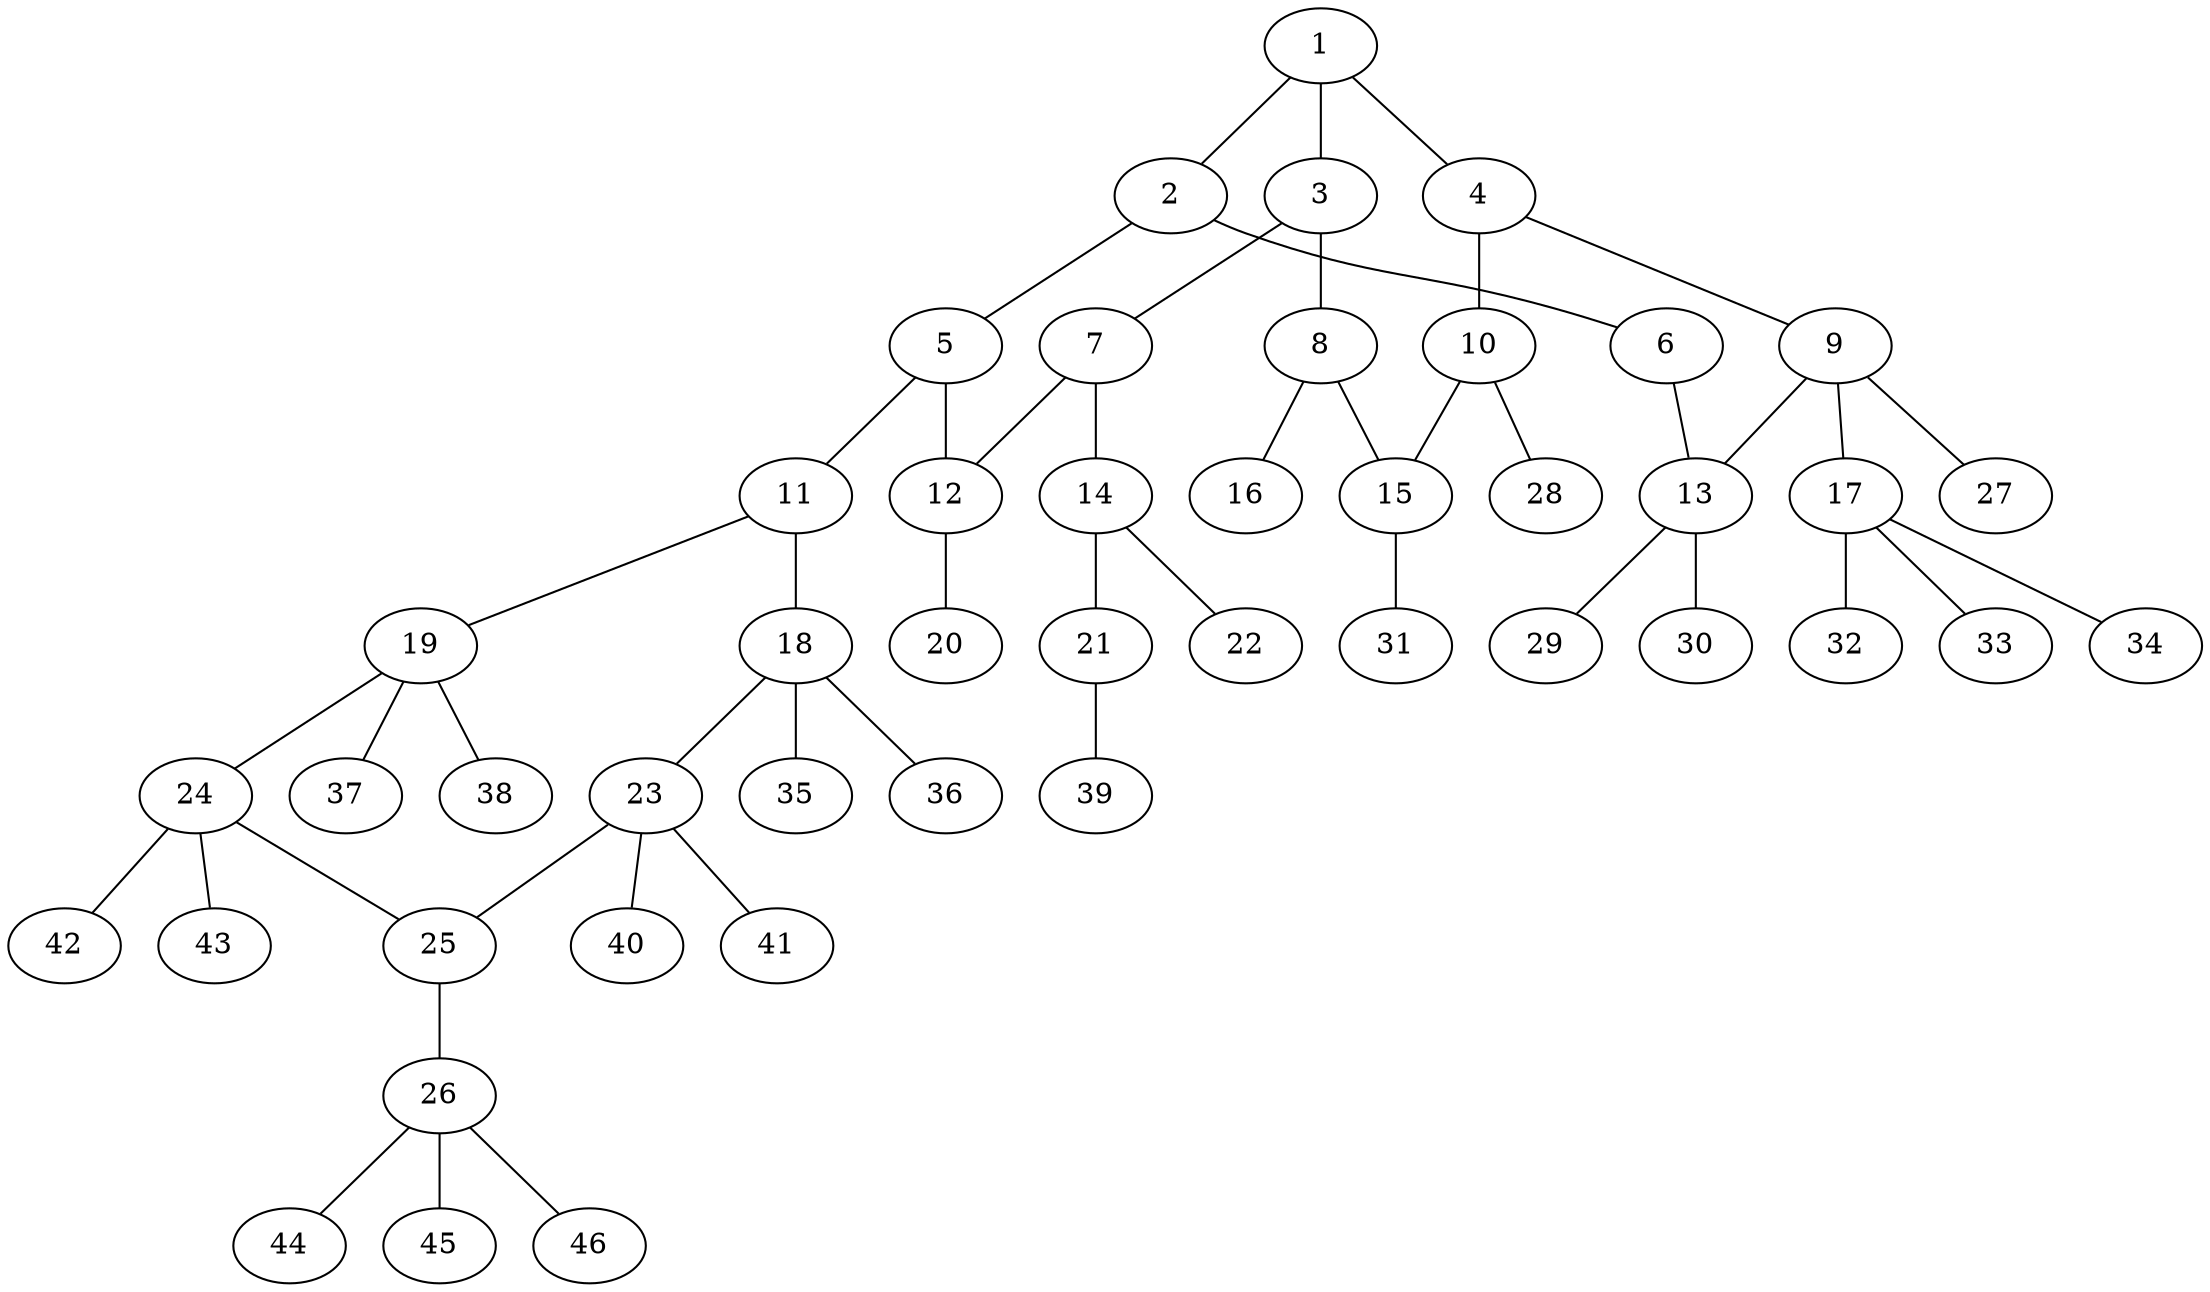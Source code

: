 graph molecule_2689 {
	1	 [chem=C];
	2	 [chem=C];
	1 -- 2	 [valence=1];
	3	 [chem=C];
	1 -- 3	 [valence=2];
	4	 [chem=N];
	1 -- 4	 [valence=1];
	5	 [chem=C];
	2 -- 5	 [valence=2];
	6	 [chem=O];
	2 -- 6	 [valence=1];
	7	 [chem=C];
	3 -- 7	 [valence=1];
	8	 [chem=C];
	3 -- 8	 [valence=1];
	9	 [chem=C];
	4 -- 9	 [valence=1];
	10	 [chem=C];
	4 -- 10	 [valence=1];
	11	 [chem=N];
	5 -- 11	 [valence=1];
	12	 [chem=C];
	5 -- 12	 [valence=1];
	13	 [chem=C];
	6 -- 13	 [valence=1];
	7 -- 12	 [valence=2];
	14	 [chem=C];
	7 -- 14	 [valence=1];
	15	 [chem=C];
	8 -- 15	 [valence=1];
	16	 [chem=O];
	8 -- 16	 [valence=2];
	9 -- 13	 [valence=1];
	17	 [chem=C];
	9 -- 17	 [valence=1];
	27	 [chem=H];
	9 -- 27	 [valence=1];
	10 -- 15	 [valence=2];
	28	 [chem=H];
	10 -- 28	 [valence=1];
	18	 [chem=C];
	11 -- 18	 [valence=1];
	19	 [chem=C];
	11 -- 19	 [valence=1];
	20	 [chem=F];
	12 -- 20	 [valence=1];
	29	 [chem=H];
	13 -- 29	 [valence=1];
	30	 [chem=H];
	13 -- 30	 [valence=1];
	21	 [chem=O];
	14 -- 21	 [valence=1];
	22	 [chem=O];
	14 -- 22	 [valence=2];
	31	 [chem=H];
	15 -- 31	 [valence=1];
	32	 [chem=H];
	17 -- 32	 [valence=1];
	33	 [chem=H];
	17 -- 33	 [valence=1];
	34	 [chem=H];
	17 -- 34	 [valence=1];
	23	 [chem=C];
	18 -- 23	 [valence=1];
	35	 [chem=H];
	18 -- 35	 [valence=1];
	36	 [chem=H];
	18 -- 36	 [valence=1];
	24	 [chem=C];
	19 -- 24	 [valence=1];
	37	 [chem=H];
	19 -- 37	 [valence=1];
	38	 [chem=H];
	19 -- 38	 [valence=1];
	39	 [chem=H];
	21 -- 39	 [valence=1];
	25	 [chem=N];
	23 -- 25	 [valence=1];
	40	 [chem=H];
	23 -- 40	 [valence=1];
	41	 [chem=H];
	23 -- 41	 [valence=1];
	24 -- 25	 [valence=1];
	42	 [chem=H];
	24 -- 42	 [valence=1];
	43	 [chem=H];
	24 -- 43	 [valence=1];
	26	 [chem=C];
	25 -- 26	 [valence=1];
	44	 [chem=H];
	26 -- 44	 [valence=1];
	45	 [chem=H];
	26 -- 45	 [valence=1];
	46	 [chem=H];
	26 -- 46	 [valence=1];
}
